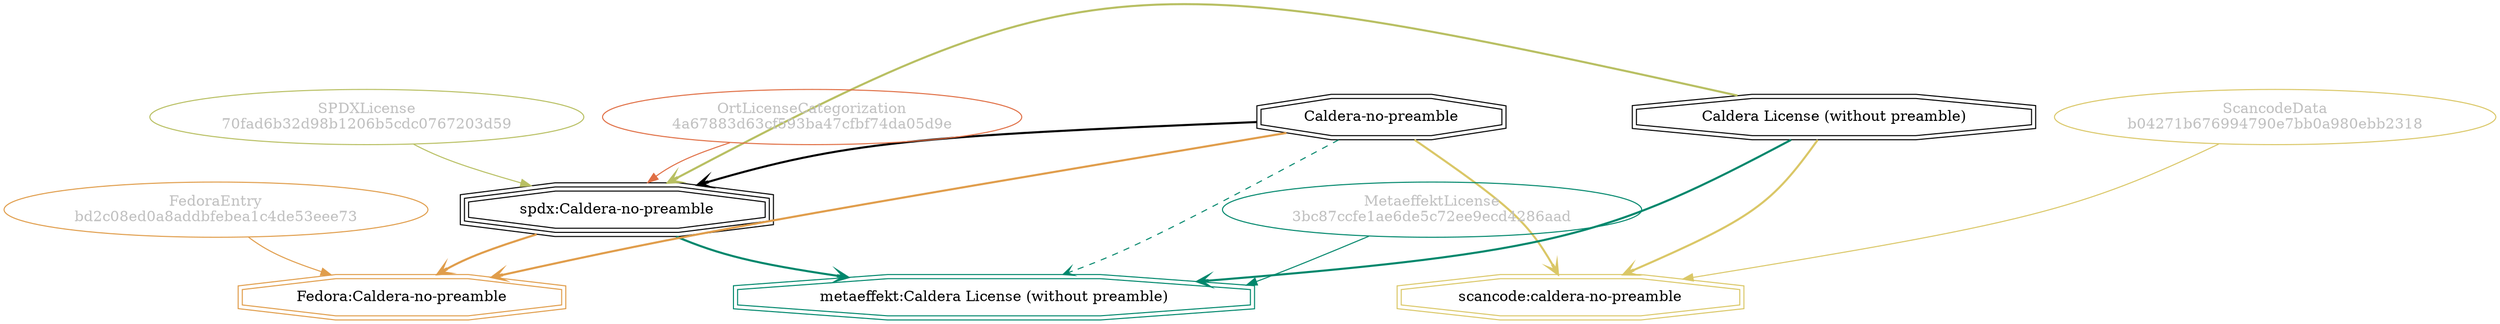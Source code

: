strict digraph {
    node [shape=box];
    graph [splines=curved];
    1353 [label="SPDXLicense\n70fad6b32d98b1206b5cdc0767203d59"
         ,fontcolor=gray
         ,color="#b8bf62"
         ,fillcolor="beige;1"
         ,shape=ellipse];
    1354 [label="spdx:Caldera-no-preamble"
         ,shape=tripleoctagon];
    1355 [label="Caldera-no-preamble"
         ,shape=doubleoctagon];
    1356 [label="Caldera License (without preamble)"
         ,shape=doubleoctagon];
    6264 [label="FedoraEntry\nbd2c08ed0a8addbfebea1c4de53eee73"
         ,fontcolor=gray
         ,color="#e09d4b"
         ,fillcolor="beige;1"
         ,shape=ellipse];
    6265 [label="Fedora:Caldera-no-preamble"
         ,color="#e09d4b"
         ,shape=doubleoctagon];
    13104 [label="ScancodeData\nb04271b676994790e7bb0a980ebb2318"
          ,fontcolor=gray
          ,color="#dac767"
          ,fillcolor="beige;1"
          ,shape=ellipse];
    13105 [label="scancode:caldera-no-preamble"
          ,color="#dac767"
          ,shape=doubleoctagon];
    28643 [label="OrtLicenseCategorization\n4a67883d63cf593ba47cfbf74da05d9e"
          ,fontcolor=gray
          ,color="#e06f45"
          ,fillcolor="beige;1"
          ,shape=ellipse];
    40972 [label="MetaeffektLicense\n3bc87ccfe1ae6de5c72ee9ecd4286aad"
          ,fontcolor=gray
          ,color="#00876c"
          ,fillcolor="beige;1"
          ,shape=ellipse];
    40973 [label="metaeffekt:Caldera License (without preamble)"
          ,color="#00876c"
          ,shape=doubleoctagon];
    1353 -> 1354 [weight=0.5
                 ,color="#b8bf62"];
    1354 -> 6265 [style=bold
                 ,arrowhead=vee
                 ,weight=0.7
                 ,color="#e09d4b"];
    1354 -> 40973 [style=bold
                  ,arrowhead=vee
                  ,weight=0.7
                  ,color="#00876c"];
    1355 -> 1354 [style=bold
                 ,arrowhead=vee
                 ,weight=0.7];
    1355 -> 6265 [style=bold
                 ,arrowhead=vee
                 ,weight=0.7
                 ,color="#e09d4b"];
    1355 -> 13105 [style=bold
                  ,arrowhead=vee
                  ,weight=0.7
                  ,color="#dac767"];
    1355 -> 40973 [style=dashed
                  ,arrowhead=vee
                  ,weight=0.5
                  ,color="#00876c"];
    1356 -> 1354 [style=bold
                 ,arrowhead=vee
                 ,weight=0.7
                 ,color="#b8bf62"];
    1356 -> 13105 [style=bold
                  ,arrowhead=vee
                  ,weight=0.7
                  ,color="#dac767"];
    1356 -> 40973 [style=bold
                  ,arrowhead=vee
                  ,weight=0.7
                  ,color="#00876c"];
    1356 -> 40973 [style=bold
                  ,arrowhead=vee
                  ,weight=0.7
                  ,color="#00876c"];
    6264 -> 6265 [weight=0.5
                 ,color="#e09d4b"];
    13104 -> 13105 [weight=0.5
                   ,color="#dac767"];
    28643 -> 1354 [weight=0.5
                  ,color="#e06f45"];
    40972 -> 40973 [weight=0.5
                   ,color="#00876c"];
}
